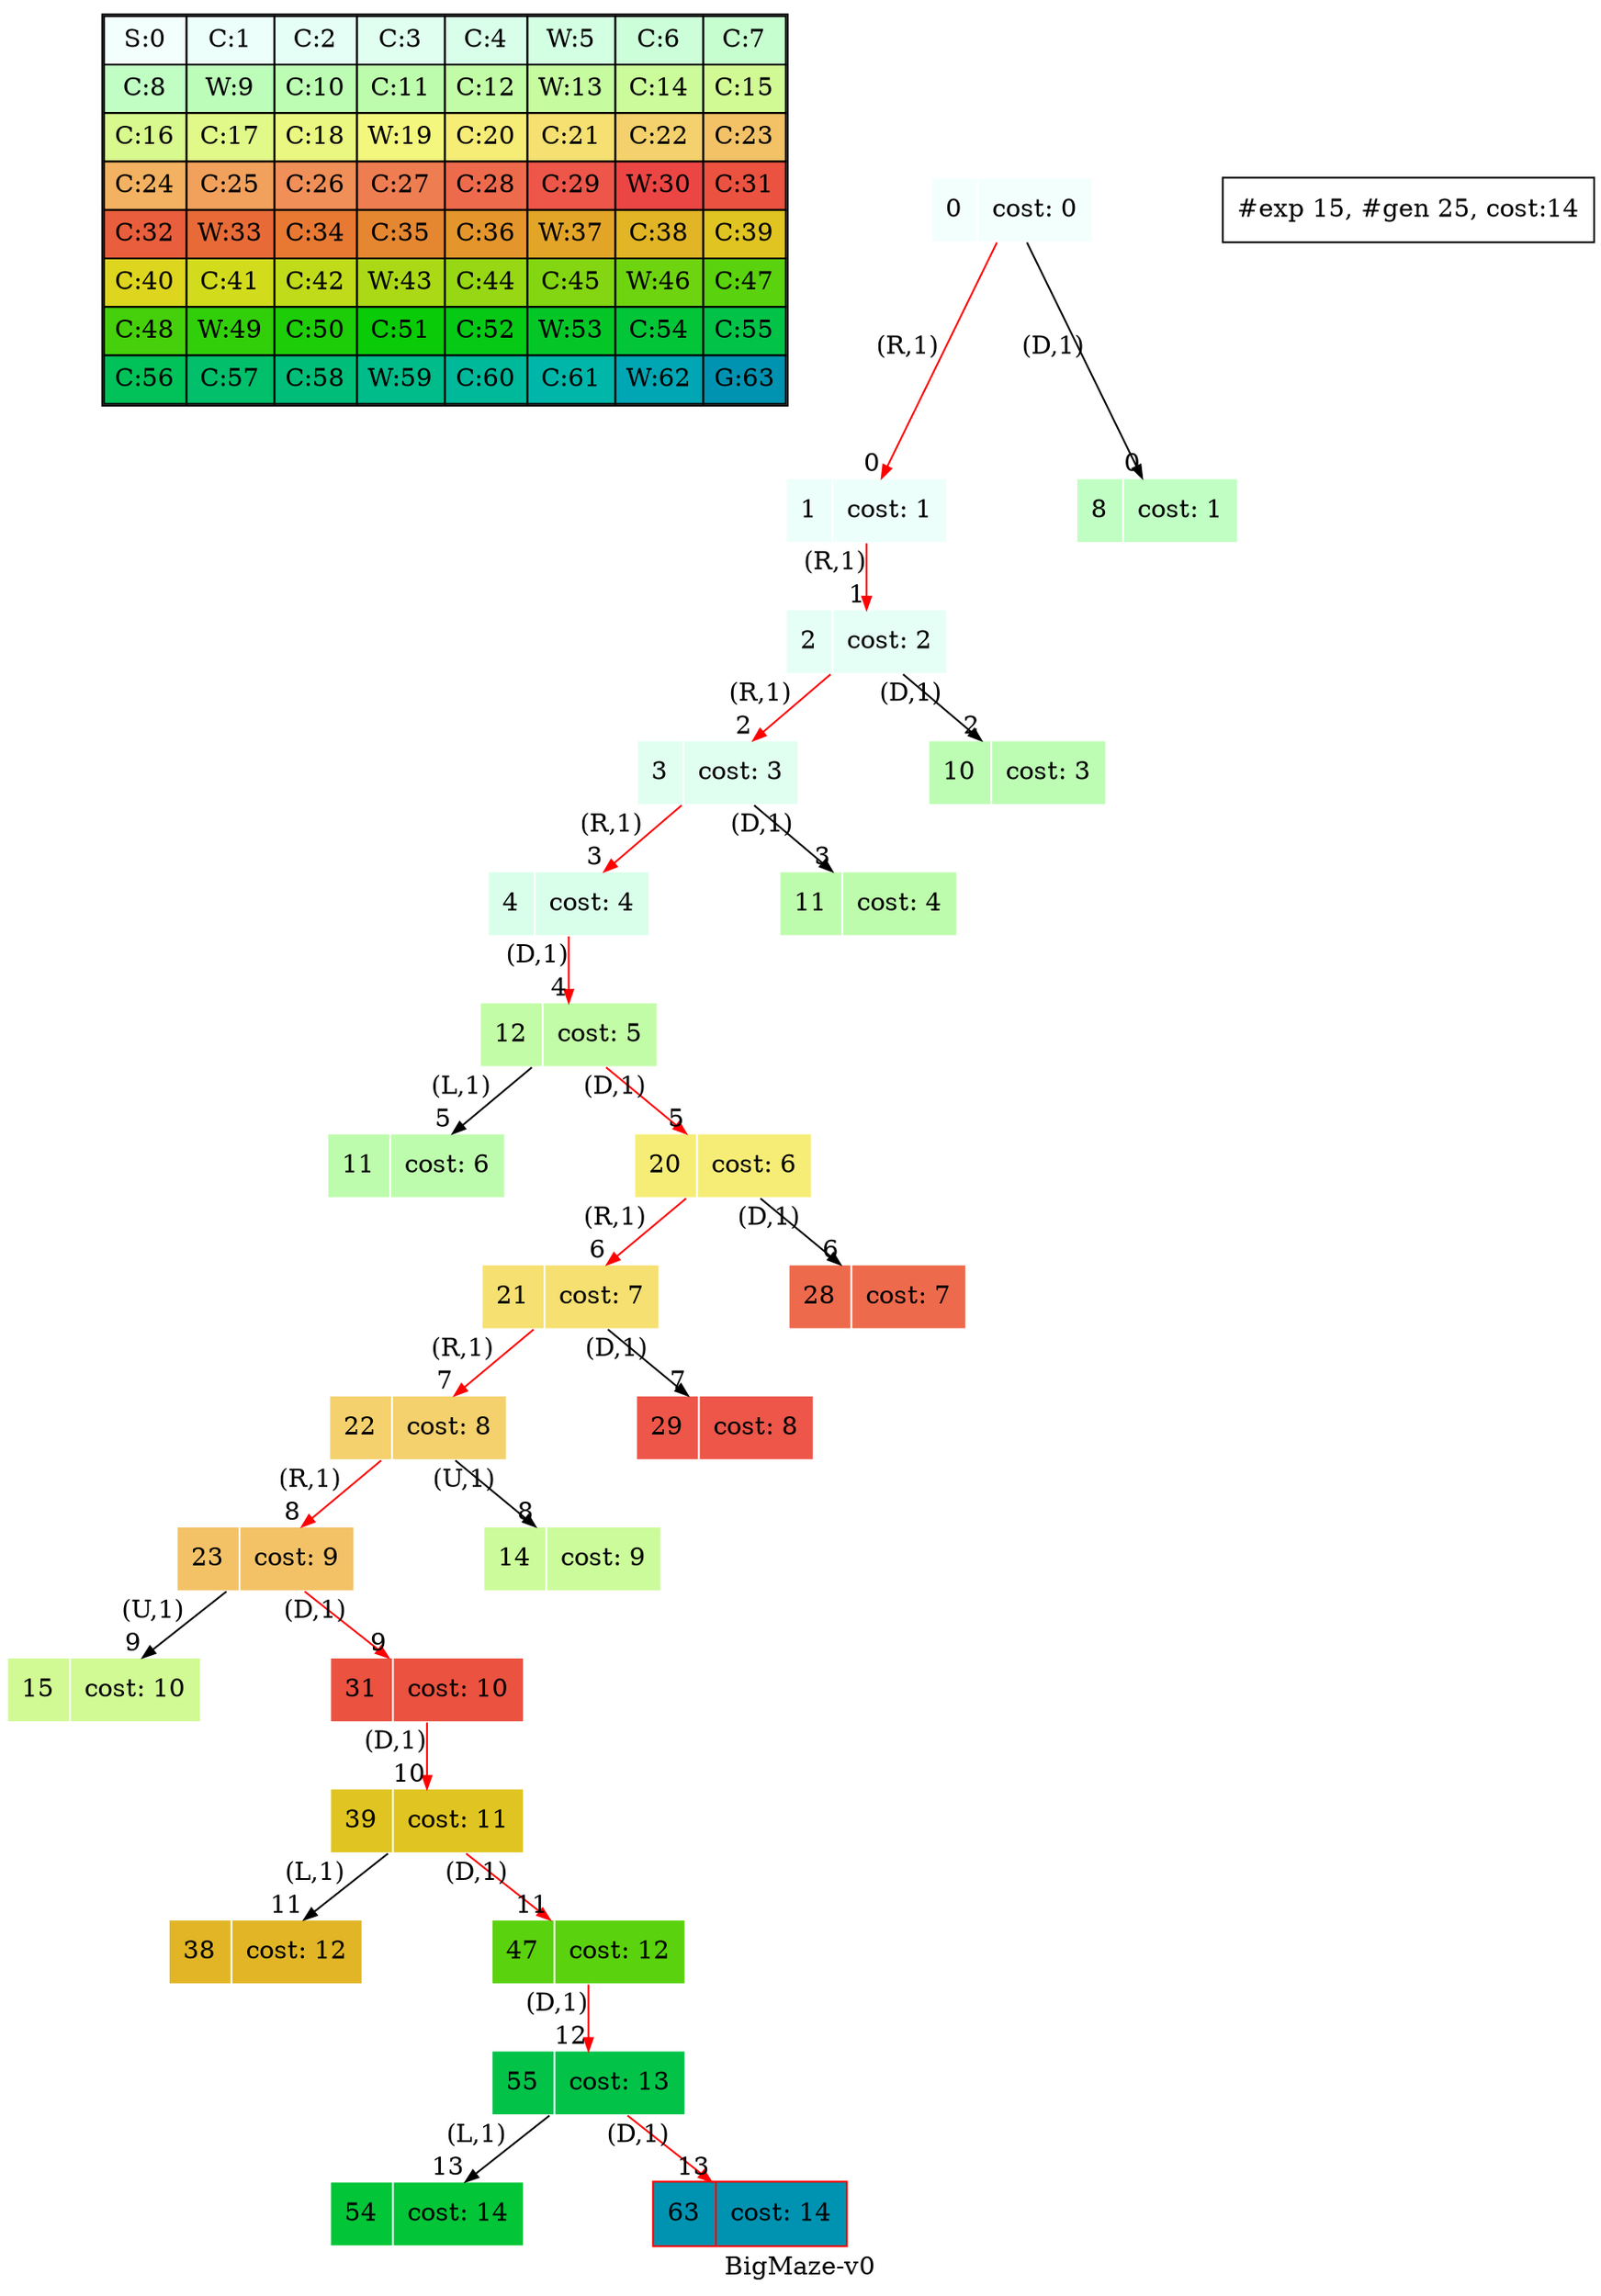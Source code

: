 digraph BigMaze { label="BigMaze-v0"
subgraph MAP {label=Map;map [shape=plaintext label=<<table border="1" cellpadding="5" cellspacing="0" cellborder="1"><tr><td bgcolor="0.46862745 0.04925994 0.99969645 1.        ">S:0</td><td bgcolor="0.45294118 0.07385253 0.99931706 1.        ">C:1</td><td bgcolor="0.4372549  0.09840028 0.99878599 1.        ">C:2</td><td bgcolor="0.42156863 0.12288829 0.99810333 1.        ">C:3</td><td bgcolor="0.40588235 0.1473017  0.99726917 1.        ">C:4</td><td bgcolor="0.39019608 0.17162568 0.99628365 1.        ">W:5</td><td bgcolor="0.3745098  0.19584547 0.99514692 1.        ">C:6</td><td bgcolor="0.35882353 0.21994636 0.99385914 1.        ">C:7</td></tr><tr><td bgcolor="0.34313725 0.24391372 0.99242051 1.        ">C:8</td><td bgcolor="0.32745098 0.267733   0.99083125 1.        ">W:9</td><td bgcolor="0.31176471 0.29138975 0.98909161 1.        ">C:10</td><td bgcolor="0.29607843 0.31486959 0.98720184 1.        ">C:11</td><td bgcolor="0.28039216 0.33815827 0.98516223 1.        ">C:12</td><td bgcolor="0.26470588 0.36124167 0.9829731  1.        ">W:13</td><td bgcolor="0.24901961 0.38410575 0.98063477 1.        ">C:14</td><td bgcolor="0.23333333 0.40673664 0.9781476  1.        ">C:15</td></tr><tr><td bgcolor="0.21764706 0.42912061 0.97551197 1.        ">C:16</td><td bgcolor="0.20196078 0.45124406 0.97272827 1.        ">C:17</td><td bgcolor="0.18627451 0.47309356 0.96979694 1.        ">C:18</td><td bgcolor="0.17058824 0.49465584 0.9667184  1.        ">W:19</td><td bgcolor="0.15490196 0.51591783 0.96349314 1.        ">C:20</td><td bgcolor="0.13921569 0.5368666  0.96012165 1.        ">C:21</td><td bgcolor="0.12352941 0.55748944 0.95660442 1.        ">C:22</td><td bgcolor="0.10784314 0.57777383 0.952942   1.        ">C:23</td></tr><tr><td bgcolor="0.09215686 0.59770746 0.94913494 1.        ">C:24</td><td bgcolor="0.07647059 0.61727822 0.94518383 1.        ">C:25</td><td bgcolor="0.06078431 0.63647424 0.94108925 1.        ">C:26</td><td bgcolor="0.04509804 0.65528385 0.93685184 1.        ">C:27</td><td bgcolor="0.02941176 0.67369564 0.93247223 1.        ">C:28</td><td bgcolor="0.01372549 0.69169844 0.92795109 1.        ">C:29</td><td bgcolor="0.00196078 0.70928131 0.92328911 1.        ">W:30</td><td bgcolor="0.01764706 0.72643357 0.91848699 1.        ">C:31</td></tr><tr><td bgcolor="0.03333333 0.74314483 0.91354546 1.        ">C:32</td><td bgcolor="0.04901961 0.75940492 0.90846527 1.        ">W:33</td><td bgcolor="0.06470588 0.77520398 0.9032472  1.        ">C:34</td><td bgcolor="0.08039216 0.79053241 0.89789203 1.        ">C:35</td><td bgcolor="0.09607843 0.80538092 0.89240058 1.        ">C:36</td><td bgcolor="0.11176471 0.81974048 0.88677369 1.        ">W:37</td><td bgcolor="0.12745098 0.83360239 0.88101219 1.        ">C:38</td><td bgcolor="0.14313725 0.84695821 0.87511698 1.        ">C:39</td></tr><tr><td bgcolor="0.15882353 0.85979985 0.86908895 1.        ">C:40</td><td bgcolor="0.1745098  0.87211951 0.862929   1.        ">C:41</td><td bgcolor="0.19019608 0.88390971 0.85663808 1.        ">C:42</td><td bgcolor="0.20588235 0.89516329 0.85021714 1.        ">W:43</td><td bgcolor="0.22156863 0.90587342 0.84366715 1.        ">C:44</td><td bgcolor="0.2372549  0.9160336  0.83698911 1.        ">C:45</td><td bgcolor="0.25294118 0.92563766 0.83018403 1.        ">W:46</td><td bgcolor="0.26862745 0.93467977 0.82325295 1.        ">C:47</td></tr><tr><td bgcolor="0.28431373 0.94315443 0.81619691 1.        ">C:48</td><td bgcolor="0.3        0.95105652 0.80901699 1.        ">W:49</td><td bgcolor="0.31568627 0.95838122 0.80171428 1.        ">C:50</td><td bgcolor="0.33137255 0.96512409 0.79428989 1.        ">C:51</td><td bgcolor="0.34705882 0.97128103 0.78674494 1.        ">C:52</td><td bgcolor="0.3627451  0.97684832 0.77908057 1.        ">W:53</td><td bgcolor="0.37843137 0.98182256 0.77129796 1.        ">C:54</td><td bgcolor="0.39411765 0.98620075 0.76339828 1.        ">C:55</td></tr><tr><td bgcolor="0.40980392 0.98998021 0.75538273 1.        ">C:56</td><td bgcolor="0.4254902  0.99315867 0.74725253 1.        ">C:57</td><td bgcolor="0.44117647 0.99573418 0.73900892 1.        ">C:58</td><td bgcolor="0.45686275 0.99770518 0.73065313 1.        ">W:59</td><td bgcolor="0.47254902 0.99907048 0.72218645 1.        ">C:60</td><td bgcolor="0.48823529 0.99982925 0.71361015 1.        ">C:61</td><td bgcolor="0.51176471 0.99982925 0.70054304 1.        ">W:62</td><td bgcolor="0.52745098 0.99907048 0.69169844 1.        ">G:63</td></tr></table>>]} 
nodesep=1 ranksep=0.5 node [shape=record] edge [arrowsize=0.7] 
"0_0" [label="<f0>0 |<f1> cost: 0" style=filled color=white fillcolor="0.46862745 0.04925994 0.99969645 1.        "]
"0_0.1-1" [label="<f0>1 |<f1> cost: 1" style=filled color=white fillcolor="0.45294118 0.07385253 0.99931706 1.        "] "0_0" -> "0_0.1-1" [xlabel="(R,1)" headlabel=0color=red ];  
"0_0.8-3" [label="<f0>8 |<f1> cost: 1" style=filled color=white fillcolor="0.34313725 0.24391372 0.99242051 1.        "] "0_0" -> "0_0.8-3" [xlabel="(D,1)" headlabel=0]; 
"0_0.1.2-1" [label="<f0>2 |<f1> cost: 2" style=filled color=white fillcolor="0.4372549  0.09840028 0.99878599 1.        "] "0_0.1-1" -> "0_0.1.2-1" [xlabel="(R,1)" headlabel=1color=red ];  
"0_0.1.2.3-1" [label="<f0>3 |<f1> cost: 3" style=filled color=white fillcolor="0.42156863 0.12288829 0.99810333 1.        "] "0_0.1.2-1" -> "0_0.1.2.3-1" [xlabel="(R,1)" headlabel=2color=red ];  
"0_0.1.2.10-3" [label="<f0>10 |<f1> cost: 3" style=filled color=white fillcolor="0.31176471 0.29138975 0.98909161 1.        "] "0_0.1.2-1" -> "0_0.1.2.10-3" [xlabel="(D,1)" headlabel=2]; 
"0_0.1.2.3.4-1" [label="<f0>4 |<f1> cost: 4" style=filled color=white fillcolor="0.40588235 0.1473017  0.99726917 1.        "] "0_0.1.2.3-1" -> "0_0.1.2.3.4-1" [xlabel="(R,1)" headlabel=3color=red ];  
"0_0.1.2.3.11-3" [label="<f0>11 |<f1> cost: 4" style=filled color=white fillcolor="0.29607843 0.31486959 0.98720184 1.        "] "0_0.1.2.3-1" -> "0_0.1.2.3.11-3" [xlabel="(D,1)" headlabel=3]; 
"0_0.1.2.3.4.12-3" [label="<f0>12 |<f1> cost: 5" style=filled color=white fillcolor="0.28039216 0.33815827 0.98516223 1.        "] "0_0.1.2.3.4-1" -> "0_0.1.2.3.4.12-3" [xlabel="(D,1)" headlabel=4color=red ];  
"0_0.1.2.3.4.12.11-0" [label="<f0>11 |<f1> cost: 6" style=filled color=white fillcolor="0.29607843 0.31486959 0.98720184 1.        "] "0_0.1.2.3.4.12-3" -> "0_0.1.2.3.4.12.11-0" [xlabel="(L,1)" headlabel=5]; 
"0_0.1.2.3.4.12.20-3" [label="<f0>20 |<f1> cost: 6" style=filled color=white fillcolor="0.15490196 0.51591783 0.96349314 1.        "] "0_0.1.2.3.4.12-3" -> "0_0.1.2.3.4.12.20-3" [xlabel="(D,1)" headlabel=5color=red ];  
"0_0.1.2.3.4.12.20.21-1" [label="<f0>21 |<f1> cost: 7" style=filled color=white fillcolor="0.13921569 0.5368666  0.96012165 1.        "] "0_0.1.2.3.4.12.20-3" -> "0_0.1.2.3.4.12.20.21-1" [xlabel="(R,1)" headlabel=6color=red ];  
"0_0.1.2.3.4.12.20.28-3" [label="<f0>28 |<f1> cost: 7" style=filled color=white fillcolor="0.02941176 0.67369564 0.93247223 1.        "] "0_0.1.2.3.4.12.20-3" -> "0_0.1.2.3.4.12.20.28-3" [xlabel="(D,1)" headlabel=6]; 
"0_0.1.2.3.4.12.20.21.22-1" [label="<f0>22 |<f1> cost: 8" style=filled color=white fillcolor="0.12352941 0.55748944 0.95660442 1.        "] "0_0.1.2.3.4.12.20.21-1" -> "0_0.1.2.3.4.12.20.21.22-1" [xlabel="(R,1)" headlabel=7color=red ];  
"0_0.1.2.3.4.12.20.21.29-3" [label="<f0>29 |<f1> cost: 8" style=filled color=white fillcolor="0.01372549 0.69169844 0.92795109 1.        "] "0_0.1.2.3.4.12.20.21-1" -> "0_0.1.2.3.4.12.20.21.29-3" [xlabel="(D,1)" headlabel=7]; 
"0_0.1.2.3.4.12.20.21.22.23-1" [label="<f0>23 |<f1> cost: 9" style=filled color=white fillcolor="0.10784314 0.57777383 0.952942   1.        "] "0_0.1.2.3.4.12.20.21.22-1" -> "0_0.1.2.3.4.12.20.21.22.23-1" [xlabel="(R,1)" headlabel=8color=red ];  
"0_0.1.2.3.4.12.20.21.22.14-2" [label="<f0>14 |<f1> cost: 9" style=filled color=white fillcolor="0.24901961 0.38410575 0.98063477 1.        "] "0_0.1.2.3.4.12.20.21.22-1" -> "0_0.1.2.3.4.12.20.21.22.14-2" [xlabel="(U,1)" headlabel=8]; 
"0_0.1.2.3.4.12.20.21.22.23.15-2" [label="<f0>15 |<f1> cost: 10" style=filled color=white fillcolor="0.23333333 0.40673664 0.9781476  1.        "] "0_0.1.2.3.4.12.20.21.22.23-1" -> "0_0.1.2.3.4.12.20.21.22.23.15-2" [xlabel="(U,1)" headlabel=9]; 
"0_0.1.2.3.4.12.20.21.22.23.31-3" [label="<f0>31 |<f1> cost: 10" style=filled color=white fillcolor="0.01764706 0.72643357 0.91848699 1.        "] "0_0.1.2.3.4.12.20.21.22.23-1" -> "0_0.1.2.3.4.12.20.21.22.23.31-3" [xlabel="(D,1)" headlabel=9color=red ];  
"0_0.1.2.3.4.12.20.21.22.23.31.39-3" [label="<f0>39 |<f1> cost: 11" style=filled color=white fillcolor="0.14313725 0.84695821 0.87511698 1.        "] "0_0.1.2.3.4.12.20.21.22.23.31-3" -> "0_0.1.2.3.4.12.20.21.22.23.31.39-3" [xlabel="(D,1)" headlabel=10color=red ];  
"0_0.1.2.3.4.12.20.21.22.23.31.39.38-0" [label="<f0>38 |<f1> cost: 12" style=filled color=white fillcolor="0.12745098 0.83360239 0.88101219 1.        "] "0_0.1.2.3.4.12.20.21.22.23.31.39-3" -> "0_0.1.2.3.4.12.20.21.22.23.31.39.38-0" [xlabel="(L,1)" headlabel=11]; 
"0_0.1.2.3.4.12.20.21.22.23.31.39.47-3" [label="<f0>47 |<f1> cost: 12" style=filled color=white fillcolor="0.26862745 0.93467977 0.82325295 1.        "] "0_0.1.2.3.4.12.20.21.22.23.31.39-3" -> "0_0.1.2.3.4.12.20.21.22.23.31.39.47-3" [xlabel="(D,1)" headlabel=11color=red ];  
"0_0.1.2.3.4.12.20.21.22.23.31.39.47.55-3" [label="<f0>55 |<f1> cost: 13" style=filled color=white fillcolor="0.39411765 0.98620075 0.76339828 1.        "] "0_0.1.2.3.4.12.20.21.22.23.31.39.47-3" -> "0_0.1.2.3.4.12.20.21.22.23.31.39.47.55-3" [xlabel="(D,1)" headlabel=12color=red ];  
"0_0.1.2.3.4.12.20.21.22.23.31.39.47.55.54-0" [label="<f0>54 |<f1> cost: 14" style=filled color=white fillcolor="0.37843137 0.98182256 0.77129796 1.        "] "0_0.1.2.3.4.12.20.21.22.23.31.39.47.55-3" -> "0_0.1.2.3.4.12.20.21.22.23.31.39.47.55.54-0" [xlabel="(L,1)" headlabel=13]; 
"0_0.1.2.3.4.12.20.21.22.23.31.39.47.55.63-3" [label="<f0>63 |<f1> cost: 14" style=filled color=red fillcolor="0.52745098 0.99907048 0.69169844 1.        "] "0_0.1.2.3.4.12.20.21.22.23.31.39.47.55-3" -> "0_0.1.2.3.4.12.20.21.22.23.31.39.47.55.63-3" [xlabel="(D,1)" headlabel=13color=red ];  
 "#exp 15, #gen 25, cost:14" [ shape=box ];
}
